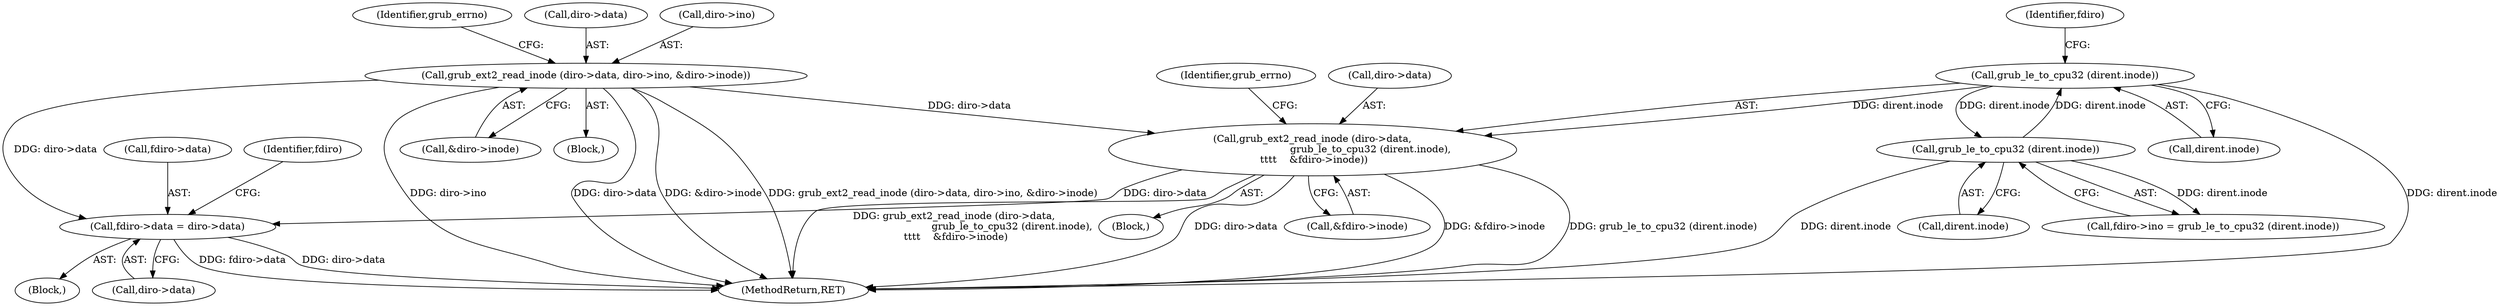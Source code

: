 digraph "0_radare2_796dd28aaa6b9fa76d99c42c4d5ff8b257cc2191_0@API" {
"1000280" [label="(Call,grub_ext2_read_inode (diro->data,\n                                     grub_le_to_cpu32 (dirent.inode),\n \t\t\t\t    &fdiro->inode))"];
"1000123" [label="(Call,grub_ext2_read_inode (diro->data, diro->ino, &diro->inode))"];
"1000284" [label="(Call,grub_le_to_cpu32 (dirent.inode))"];
"1000226" [label="(Call,grub_le_to_cpu32 (dirent.inode))"];
"1000215" [label="(Call,fdiro->data = diro->data)"];
"1000219" [label="(Call,diro->data)"];
"1000130" [label="(Call,&diro->inode)"];
"1000293" [label="(Identifier,grub_errno)"];
"1000216" [label="(Call,fdiro->data)"];
"1000288" [label="(Call,&fdiro->inode)"];
"1000224" [label="(Identifier,fdiro)"];
"1000364" [label="(MethodReturn,RET)"];
"1000281" [label="(Call,diro->data)"];
"1000122" [label="(Block,)"];
"1000226" [label="(Call,grub_le_to_cpu32 (dirent.inode))"];
"1000280" [label="(Call,grub_ext2_read_inode (diro->data,\n                                     grub_le_to_cpu32 (dirent.inode),\n \t\t\t\t    &fdiro->inode))"];
"1000215" [label="(Call,fdiro->data = diro->data)"];
"1000135" [label="(Identifier,grub_errno)"];
"1000181" [label="(Block,)"];
"1000284" [label="(Call,grub_le_to_cpu32 (dirent.inode))"];
"1000123" [label="(Call,grub_ext2_read_inode (diro->data, diro->ino, &diro->inode))"];
"1000124" [label="(Call,diro->data)"];
"1000222" [label="(Call,fdiro->ino = grub_le_to_cpu32 (dirent.inode))"];
"1000227" [label="(Call,dirent.inode)"];
"1000285" [label="(Call,dirent.inode)"];
"1000127" [label="(Call,diro->ino)"];
"1000279" [label="(Block,)"];
"1000290" [label="(Identifier,fdiro)"];
"1000280" -> "1000279"  [label="AST: "];
"1000280" -> "1000288"  [label="CFG: "];
"1000281" -> "1000280"  [label="AST: "];
"1000284" -> "1000280"  [label="AST: "];
"1000288" -> "1000280"  [label="AST: "];
"1000293" -> "1000280"  [label="CFG: "];
"1000280" -> "1000364"  [label="DDG: grub_le_to_cpu32 (dirent.inode)"];
"1000280" -> "1000364"  [label="DDG: grub_ext2_read_inode (diro->data,\n                                     grub_le_to_cpu32 (dirent.inode),\n \t\t\t\t    &fdiro->inode)"];
"1000280" -> "1000364"  [label="DDG: diro->data"];
"1000280" -> "1000364"  [label="DDG: &fdiro->inode"];
"1000280" -> "1000215"  [label="DDG: diro->data"];
"1000123" -> "1000280"  [label="DDG: diro->data"];
"1000284" -> "1000280"  [label="DDG: dirent.inode"];
"1000123" -> "1000122"  [label="AST: "];
"1000123" -> "1000130"  [label="CFG: "];
"1000124" -> "1000123"  [label="AST: "];
"1000127" -> "1000123"  [label="AST: "];
"1000130" -> "1000123"  [label="AST: "];
"1000135" -> "1000123"  [label="CFG: "];
"1000123" -> "1000364"  [label="DDG: &diro->inode"];
"1000123" -> "1000364"  [label="DDG: grub_ext2_read_inode (diro->data, diro->ino, &diro->inode)"];
"1000123" -> "1000364"  [label="DDG: diro->ino"];
"1000123" -> "1000364"  [label="DDG: diro->data"];
"1000123" -> "1000215"  [label="DDG: diro->data"];
"1000284" -> "1000285"  [label="CFG: "];
"1000285" -> "1000284"  [label="AST: "];
"1000290" -> "1000284"  [label="CFG: "];
"1000284" -> "1000364"  [label="DDG: dirent.inode"];
"1000284" -> "1000226"  [label="DDG: dirent.inode"];
"1000226" -> "1000284"  [label="DDG: dirent.inode"];
"1000226" -> "1000222"  [label="AST: "];
"1000226" -> "1000227"  [label="CFG: "];
"1000227" -> "1000226"  [label="AST: "];
"1000222" -> "1000226"  [label="CFG: "];
"1000226" -> "1000364"  [label="DDG: dirent.inode"];
"1000226" -> "1000222"  [label="DDG: dirent.inode"];
"1000215" -> "1000181"  [label="AST: "];
"1000215" -> "1000219"  [label="CFG: "];
"1000216" -> "1000215"  [label="AST: "];
"1000219" -> "1000215"  [label="AST: "];
"1000224" -> "1000215"  [label="CFG: "];
"1000215" -> "1000364"  [label="DDG: fdiro->data"];
"1000215" -> "1000364"  [label="DDG: diro->data"];
}
